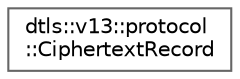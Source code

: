 digraph "Graphical Class Hierarchy"
{
 // LATEX_PDF_SIZE
  bgcolor="transparent";
  edge [fontname=Helvetica,fontsize=10,labelfontname=Helvetica,labelfontsize=10];
  node [fontname=Helvetica,fontsize=10,shape=box,height=0.2,width=0.4];
  rankdir="LR";
  Node0 [id="Node000000",label="dtls::v13::protocol\l::CiphertextRecord",height=0.2,width=0.4,color="grey40", fillcolor="white", style="filled",URL="$classdtls_1_1v13_1_1protocol_1_1CiphertextRecord.html",tooltip=" "];
}
